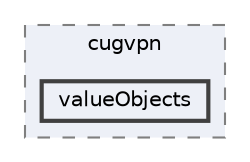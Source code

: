 digraph "repository/cug-vpn-service/src/main/java/com/sterlite/cal/cugvpn/valueObjects"
{
 // LATEX_PDF_SIZE
  bgcolor="transparent";
  edge [fontname=Helvetica,fontsize=10,labelfontname=Helvetica,labelfontsize=10];
  node [fontname=Helvetica,fontsize=10,shape=box,height=0.2,width=0.4];
  compound=true
  subgraph clusterdir_42d84b59bfe09b3619a49f1078ae5974 {
    graph [ bgcolor="#edf0f7", pencolor="grey50", label="cugvpn", fontname=Helvetica,fontsize=10 style="filled,dashed", URL="dir_42d84b59bfe09b3619a49f1078ae5974.html",tooltip=""]
  dir_dac08b9d34b270b2bae6c692176979d7 [label="valueObjects", fillcolor="#edf0f7", color="grey25", style="filled,bold", URL="dir_dac08b9d34b270b2bae6c692176979d7.html",tooltip=""];
  }
}

